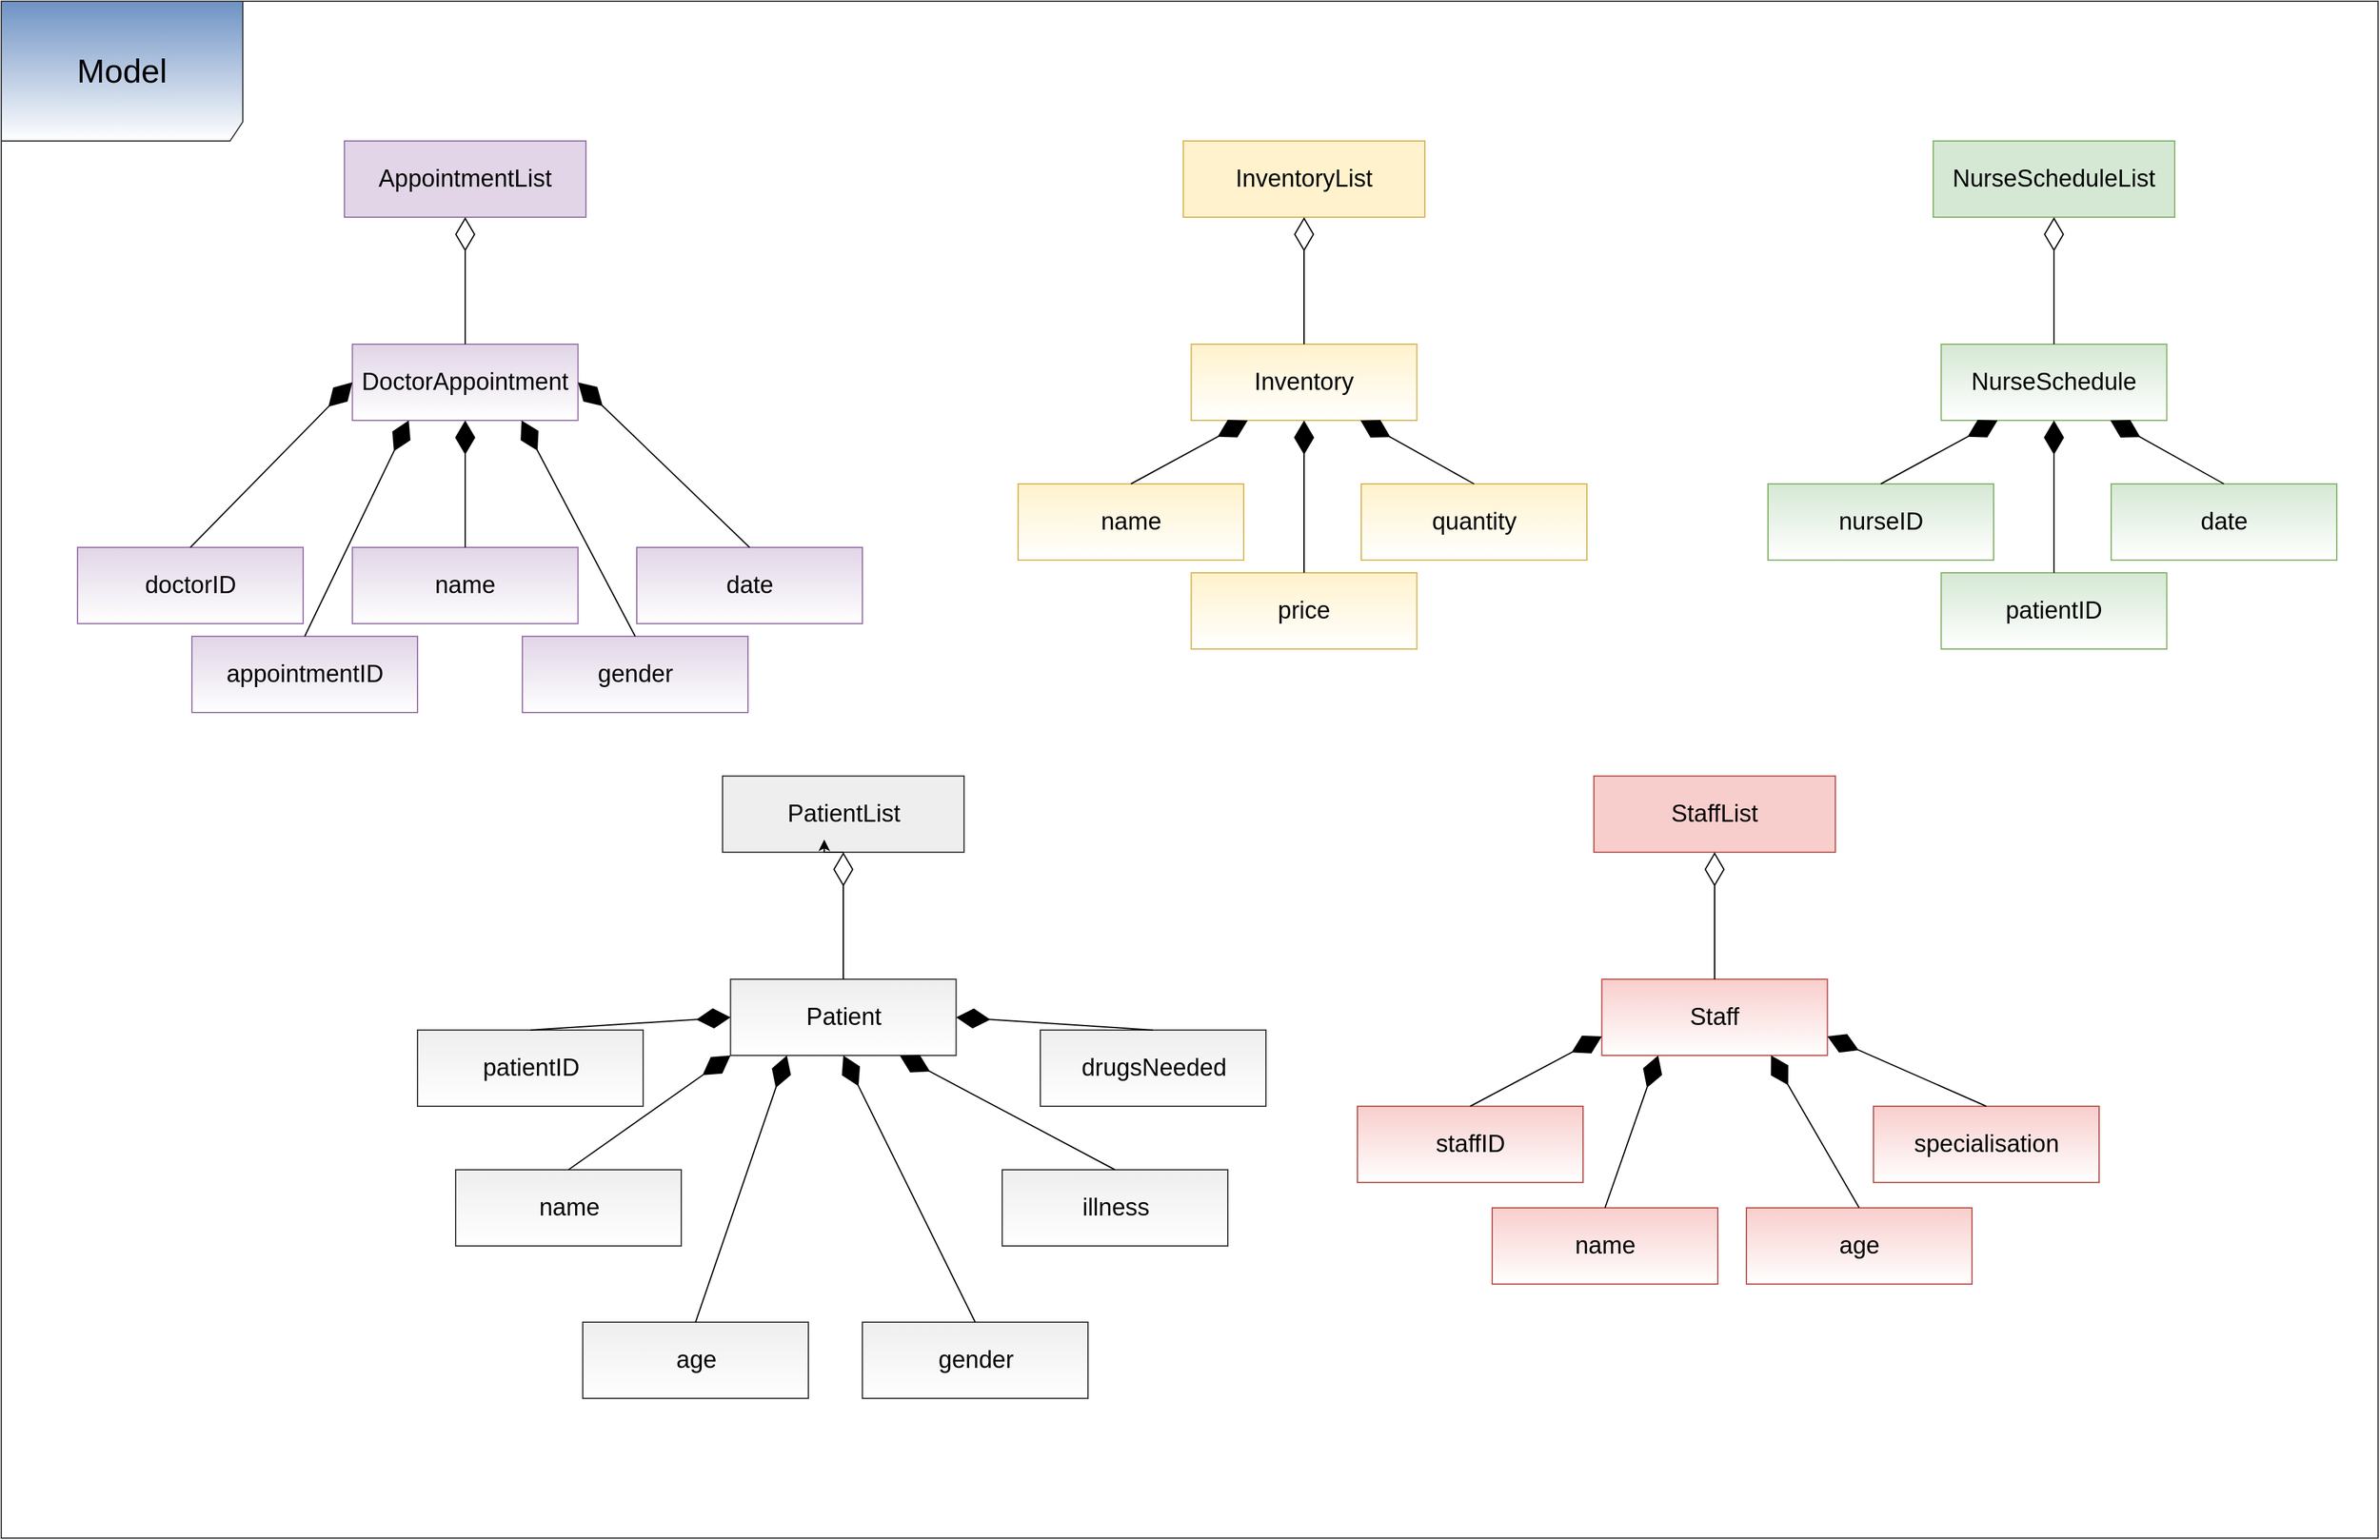 <mxfile version="14.5.7" type="device"><diagram id="YDZFHlSX4GmaAapwkCX0" name="Page-1"><mxGraphModel dx="3347" dy="2486" grid="1" gridSize="10" guides="1" tooltips="1" connect="1" arrows="1" fold="1" page="1" pageScale="1" pageWidth="827" pageHeight="1169" math="0" shadow="0"><root><mxCell id="0"/><mxCell id="1" parent="0"/><mxCell id="ZflBbsvp7316idYULcqc-2" value="&lt;font style=&quot;font-size: 26px&quot;&gt;Model&lt;/font&gt;" style="shape=umlFrame;whiteSpace=wrap;html=1;fontSize=13;width=190;height=110;strokeColor=#36393d;swimlaneFillColor=none;fillColor=#6E92C4;gradientColor=#ffffff;" vertex="1" parent="1"><mxGeometry x="-410" y="90" width="1870" height="1210" as="geometry"/></mxCell><mxCell id="ZflBbsvp7316idYULcqc-18" value="&lt;font style=&quot;font-size: 19px&quot;&gt;AppointmentList&lt;/font&gt;" style="rounded=0;whiteSpace=wrap;html=1;glass=0;fillColor=#e1d5e7;strokeColor=#9673a6;" vertex="1" parent="1"><mxGeometry x="-140" y="200" width="190" height="60" as="geometry"/></mxCell><mxCell id="ZflBbsvp7316idYULcqc-19" value="&lt;font style=&quot;font-size: 19px&quot;&gt;DoctorAppointment&lt;/font&gt;" style="rounded=0;whiteSpace=wrap;html=1;glass=0;fillColor=#e1d5e7;strokeColor=#9673a6;gradientColor=#ffffff;" vertex="1" parent="1"><mxGeometry x="-133.75" y="360" width="177.5" height="60" as="geometry"/></mxCell><mxCell id="ZflBbsvp7316idYULcqc-20" value="" style="endArrow=diamondThin;endFill=0;endSize=24;html=1;entryX=0.5;entryY=1;entryDx=0;entryDy=0;exitX=0.5;exitY=0;exitDx=0;exitDy=0;" edge="1" parent="1" source="ZflBbsvp7316idYULcqc-19" target="ZflBbsvp7316idYULcqc-18"><mxGeometry width="160" relative="1" as="geometry"><mxPoint x="200" y="380" as="sourcePoint"/><mxPoint x="360" y="380" as="targetPoint"/></mxGeometry></mxCell><mxCell id="ZflBbsvp7316idYULcqc-21" value="&lt;font style=&quot;font-size: 19px&quot;&gt;InventoryList&lt;/font&gt;" style="rounded=0;whiteSpace=wrap;html=1;glass=0;fillColor=#fff2cc;strokeColor=#d6b656;" vertex="1" parent="1"><mxGeometry x="520" y="200" width="190" height="60" as="geometry"/></mxCell><mxCell id="ZflBbsvp7316idYULcqc-22" value="&lt;font style=&quot;font-size: 19px&quot;&gt;Inventory&lt;/font&gt;" style="rounded=0;whiteSpace=wrap;html=1;glass=0;fillColor=#fff2cc;strokeColor=#d6b656;gradientColor=#ffffff;" vertex="1" parent="1"><mxGeometry x="526.25" y="360" width="177.5" height="60" as="geometry"/></mxCell><mxCell id="ZflBbsvp7316idYULcqc-23" value="" style="endArrow=diamondThin;endFill=0;endSize=24;html=1;entryX=0.5;entryY=1;entryDx=0;entryDy=0;exitX=0.5;exitY=0;exitDx=0;exitDy=0;" edge="1" parent="1" source="ZflBbsvp7316idYULcqc-22" target="ZflBbsvp7316idYULcqc-21"><mxGeometry width="160" relative="1" as="geometry"><mxPoint x="860" y="380" as="sourcePoint"/><mxPoint x="1020" y="380" as="targetPoint"/></mxGeometry></mxCell><mxCell id="ZflBbsvp7316idYULcqc-24" value="&lt;font style=&quot;font-size: 19px&quot;&gt;NurseScheduleList&lt;/font&gt;" style="rounded=0;whiteSpace=wrap;html=1;glass=0;fillColor=#d5e8d4;strokeColor=#82b366;" vertex="1" parent="1"><mxGeometry x="1110" y="200" width="190" height="60" as="geometry"/></mxCell><mxCell id="ZflBbsvp7316idYULcqc-25" value="&lt;font style=&quot;font-size: 19px&quot;&gt;NurseSchedule&lt;/font&gt;" style="rounded=0;whiteSpace=wrap;html=1;glass=0;fillColor=#d5e8d4;strokeColor=#82b366;gradientColor=#ffffff;" vertex="1" parent="1"><mxGeometry x="1116.25" y="360" width="177.5" height="60" as="geometry"/></mxCell><mxCell id="ZflBbsvp7316idYULcqc-26" value="" style="endArrow=diamondThin;endFill=0;endSize=24;html=1;entryX=0.5;entryY=1;entryDx=0;entryDy=0;" edge="1" parent="1" source="ZflBbsvp7316idYULcqc-25" target="ZflBbsvp7316idYULcqc-24"><mxGeometry width="160" relative="1" as="geometry"><mxPoint x="1450" y="380" as="sourcePoint"/><mxPoint x="1610" y="380" as="targetPoint"/></mxGeometry></mxCell><mxCell id="ZflBbsvp7316idYULcqc-27" value="&lt;font style=&quot;font-size: 19px&quot;&gt;PatientList&lt;/font&gt;" style="rounded=0;whiteSpace=wrap;html=1;glass=0;fillColor=#eeeeee;strokeColor=#36393d;" vertex="1" parent="1"><mxGeometry x="157.5" y="700" width="190" height="60" as="geometry"/></mxCell><mxCell id="ZflBbsvp7316idYULcqc-28" value="&lt;font style=&quot;font-size: 19px&quot;&gt;Patient&lt;/font&gt;" style="rounded=0;whiteSpace=wrap;html=1;glass=0;fillColor=#eeeeee;strokeColor=#36393d;gradientColor=#ffffff;" vertex="1" parent="1"><mxGeometry x="163.75" y="860" width="177.5" height="60" as="geometry"/></mxCell><mxCell id="ZflBbsvp7316idYULcqc-29" value="" style="endArrow=diamondThin;endFill=0;endSize=24;html=1;entryX=0.5;entryY=1;entryDx=0;entryDy=0;exitX=0.5;exitY=0;exitDx=0;exitDy=0;" edge="1" parent="1" source="ZflBbsvp7316idYULcqc-28" target="ZflBbsvp7316idYULcqc-27"><mxGeometry width="160" relative="1" as="geometry"><mxPoint x="497.5" y="880" as="sourcePoint"/><mxPoint x="657.5" y="880" as="targetPoint"/></mxGeometry></mxCell><mxCell id="ZflBbsvp7316idYULcqc-30" value="&lt;font style=&quot;font-size: 19px&quot;&gt;StaffList&lt;/font&gt;" style="rounded=0;whiteSpace=wrap;html=1;glass=0;fillColor=#f8cecc;strokeColor=#b85450;" vertex="1" parent="1"><mxGeometry x="843" y="700" width="190" height="60" as="geometry"/></mxCell><mxCell id="ZflBbsvp7316idYULcqc-31" value="&lt;font style=&quot;font-size: 19px&quot;&gt;Staff&lt;/font&gt;" style="rounded=0;whiteSpace=wrap;html=1;glass=0;fillColor=#f8cecc;strokeColor=#b85450;gradientColor=#ffffff;" vertex="1" parent="1"><mxGeometry x="849.25" y="860" width="177.5" height="60" as="geometry"/></mxCell><mxCell id="ZflBbsvp7316idYULcqc-32" value="" style="endArrow=diamondThin;endFill=0;endSize=24;html=1;entryX=0.5;entryY=1;entryDx=0;entryDy=0;exitX=0.5;exitY=0;exitDx=0;exitDy=0;" edge="1" parent="1" source="ZflBbsvp7316idYULcqc-31" target="ZflBbsvp7316idYULcqc-30"><mxGeometry width="160" relative="1" as="geometry"><mxPoint x="1183" y="880" as="sourcePoint"/><mxPoint x="1343" y="880" as="targetPoint"/></mxGeometry></mxCell><mxCell id="ZflBbsvp7316idYULcqc-33" value="&lt;font style=&quot;font-size: 19px&quot;&gt;doctorID&lt;/font&gt;" style="rounded=0;whiteSpace=wrap;html=1;glass=0;fillColor=#e1d5e7;strokeColor=#9673a6;gradientColor=#ffffff;" vertex="1" parent="1"><mxGeometry x="-350" y="520" width="177.5" height="60" as="geometry"/></mxCell><mxCell id="ZflBbsvp7316idYULcqc-34" value="&lt;font style=&quot;font-size: 19px&quot;&gt;appointmentID&lt;/font&gt;" style="rounded=0;whiteSpace=wrap;html=1;glass=0;fillColor=#e1d5e7;strokeColor=#9673a6;gradientColor=#ffffff;" vertex="1" parent="1"><mxGeometry x="-260" y="590" width="177.5" height="60" as="geometry"/></mxCell><mxCell id="ZflBbsvp7316idYULcqc-35" value="&lt;font style=&quot;font-size: 19px&quot;&gt;name&lt;/font&gt;" style="rounded=0;whiteSpace=wrap;html=1;glass=0;fillColor=#e1d5e7;strokeColor=#9673a6;gradientColor=#ffffff;" vertex="1" parent="1"><mxGeometry x="-133.75" y="520" width="177.5" height="60" as="geometry"/></mxCell><mxCell id="ZflBbsvp7316idYULcqc-41" value="" style="endArrow=diamondThin;endFill=1;endSize=24;html=1;entryX=0;entryY=0.5;entryDx=0;entryDy=0;exitX=0.5;exitY=0;exitDx=0;exitDy=0;" edge="1" parent="1" source="ZflBbsvp7316idYULcqc-33" target="ZflBbsvp7316idYULcqc-19"><mxGeometry width="160" relative="1" as="geometry"><mxPoint x="-150" y="540" as="sourcePoint"/><mxPoint x="10" y="540" as="targetPoint"/></mxGeometry></mxCell><mxCell id="ZflBbsvp7316idYULcqc-42" value="" style="endArrow=diamondThin;endFill=1;endSize=24;html=1;entryX=0.25;entryY=1;entryDx=0;entryDy=0;exitX=0.5;exitY=0;exitDx=0;exitDy=0;" edge="1" parent="1" source="ZflBbsvp7316idYULcqc-34" target="ZflBbsvp7316idYULcqc-19"><mxGeometry width="160" relative="1" as="geometry"><mxPoint x="-150" y="540" as="sourcePoint"/><mxPoint x="10" y="540" as="targetPoint"/></mxGeometry></mxCell><mxCell id="ZflBbsvp7316idYULcqc-43" value="" style="endArrow=diamondThin;endFill=1;endSize=24;html=1;entryX=0.5;entryY=1;entryDx=0;entryDy=0;exitX=0.5;exitY=0;exitDx=0;exitDy=0;" edge="1" parent="1" source="ZflBbsvp7316idYULcqc-35" target="ZflBbsvp7316idYULcqc-19"><mxGeometry width="160" relative="1" as="geometry"><mxPoint x="-150" y="540" as="sourcePoint"/><mxPoint x="10" y="540" as="targetPoint"/></mxGeometry></mxCell><mxCell id="ZflBbsvp7316idYULcqc-44" value="&lt;font style=&quot;font-size: 19px&quot;&gt;gender&lt;/font&gt;" style="rounded=0;whiteSpace=wrap;html=1;glass=0;fillColor=#e1d5e7;strokeColor=#9673a6;gradientColor=#ffffff;" vertex="1" parent="1"><mxGeometry y="590" width="177.5" height="60" as="geometry"/></mxCell><mxCell id="ZflBbsvp7316idYULcqc-45" value="&lt;font style=&quot;font-size: 19px&quot;&gt;date&lt;/font&gt;" style="rounded=0;whiteSpace=wrap;html=1;glass=0;fillColor=#e1d5e7;strokeColor=#9673a6;gradientColor=#ffffff;" vertex="1" parent="1"><mxGeometry x="90" y="520" width="177.5" height="60" as="geometry"/></mxCell><mxCell id="ZflBbsvp7316idYULcqc-46" value="" style="endArrow=diamondThin;endFill=1;endSize=24;html=1;entryX=0.75;entryY=1;entryDx=0;entryDy=0;exitX=0.5;exitY=0;exitDx=0;exitDy=0;" edge="1" parent="1" source="ZflBbsvp7316idYULcqc-44" target="ZflBbsvp7316idYULcqc-19"><mxGeometry width="160" relative="1" as="geometry"><mxPoint x="150" y="540" as="sourcePoint"/><mxPoint x="310" y="540" as="targetPoint"/></mxGeometry></mxCell><mxCell id="ZflBbsvp7316idYULcqc-47" value="" style="endArrow=diamondThin;endFill=1;endSize=24;html=1;entryX=1;entryY=0.5;entryDx=0;entryDy=0;exitX=0.5;exitY=0;exitDx=0;exitDy=0;" edge="1" parent="1" source="ZflBbsvp7316idYULcqc-45" target="ZflBbsvp7316idYULcqc-19"><mxGeometry width="160" relative="1" as="geometry"><mxPoint x="150" y="540" as="sourcePoint"/><mxPoint x="310" y="540" as="targetPoint"/></mxGeometry></mxCell><mxCell id="ZflBbsvp7316idYULcqc-48" value="&lt;font style=&quot;font-size: 19px&quot;&gt;name&lt;/font&gt;" style="rounded=0;whiteSpace=wrap;html=1;glass=0;fillColor=#fff2cc;strokeColor=#d6b656;gradientColor=#ffffff;" vertex="1" parent="1"><mxGeometry x="390" y="470" width="177.5" height="60" as="geometry"/></mxCell><mxCell id="ZflBbsvp7316idYULcqc-49" value="&lt;font style=&quot;font-size: 19px&quot;&gt;quantity&lt;/font&gt;" style="rounded=0;whiteSpace=wrap;html=1;glass=0;fillColor=#fff2cc;strokeColor=#d6b656;gradientColor=#ffffff;" vertex="1" parent="1"><mxGeometry x="660" y="470" width="177.5" height="60" as="geometry"/></mxCell><mxCell id="ZflBbsvp7316idYULcqc-50" value="&lt;font style=&quot;font-size: 19px&quot;&gt;price&lt;/font&gt;" style="rounded=0;whiteSpace=wrap;html=1;glass=0;fillColor=#fff2cc;strokeColor=#d6b656;gradientColor=#ffffff;" vertex="1" parent="1"><mxGeometry x="526.25" y="540" width="177.5" height="60" as="geometry"/></mxCell><mxCell id="ZflBbsvp7316idYULcqc-51" value="" style="endArrow=diamondThin;endFill=1;endSize=24;html=1;entryX=0.25;entryY=1;entryDx=0;entryDy=0;exitX=0.5;exitY=0;exitDx=0;exitDy=0;" edge="1" parent="1" source="ZflBbsvp7316idYULcqc-48" target="ZflBbsvp7316idYULcqc-22"><mxGeometry width="160" relative="1" as="geometry"><mxPoint x="340" y="420" as="sourcePoint"/><mxPoint x="500" y="420" as="targetPoint"/></mxGeometry></mxCell><mxCell id="ZflBbsvp7316idYULcqc-52" value="" style="endArrow=diamondThin;endFill=1;endSize=24;html=1;entryX=0.5;entryY=1;entryDx=0;entryDy=0;exitX=0.5;exitY=0;exitDx=0;exitDy=0;" edge="1" parent="1" source="ZflBbsvp7316idYULcqc-50" target="ZflBbsvp7316idYULcqc-22"><mxGeometry width="160" relative="1" as="geometry"><mxPoint x="340" y="420" as="sourcePoint"/><mxPoint x="500" y="420" as="targetPoint"/></mxGeometry></mxCell><mxCell id="ZflBbsvp7316idYULcqc-53" value="" style="endArrow=diamondThin;endFill=1;endSize=24;html=1;entryX=0.75;entryY=1;entryDx=0;entryDy=0;exitX=0.5;exitY=0;exitDx=0;exitDy=0;" edge="1" parent="1" source="ZflBbsvp7316idYULcqc-49" target="ZflBbsvp7316idYULcqc-22"><mxGeometry width="160" relative="1" as="geometry"><mxPoint x="340" y="420" as="sourcePoint"/><mxPoint x="500" y="420" as="targetPoint"/></mxGeometry></mxCell><mxCell id="ZflBbsvp7316idYULcqc-54" value="&lt;font style=&quot;font-size: 19px&quot;&gt;nurseID&lt;/font&gt;" style="rounded=0;whiteSpace=wrap;html=1;glass=0;fillColor=#d5e8d4;strokeColor=#82b366;gradientColor=#ffffff;" vertex="1" parent="1"><mxGeometry x="980" y="470" width="177.5" height="60" as="geometry"/></mxCell><mxCell id="ZflBbsvp7316idYULcqc-55" value="&lt;font style=&quot;font-size: 19px&quot;&gt;patientID&lt;/font&gt;" style="rounded=0;whiteSpace=wrap;html=1;glass=0;fillColor=#d5e8d4;strokeColor=#82b366;gradientColor=#ffffff;" vertex="1" parent="1"><mxGeometry x="1116.25" y="540" width="177.5" height="60" as="geometry"/></mxCell><mxCell id="ZflBbsvp7316idYULcqc-56" value="&lt;span style=&quot;font-size: 19px&quot;&gt;date&lt;/span&gt;" style="rounded=0;whiteSpace=wrap;html=1;glass=0;fillColor=#d5e8d4;strokeColor=#82b366;gradientColor=#ffffff;" vertex="1" parent="1"><mxGeometry x="1250" y="470" width="177.5" height="60" as="geometry"/></mxCell><mxCell id="ZflBbsvp7316idYULcqc-57" value="" style="endArrow=diamondThin;endFill=1;endSize=24;html=1;entryX=0.25;entryY=1;entryDx=0;entryDy=0;exitX=0.5;exitY=0;exitDx=0;exitDy=0;" edge="1" parent="1" source="ZflBbsvp7316idYULcqc-54" target="ZflBbsvp7316idYULcqc-25"><mxGeometry width="160" relative="1" as="geometry"><mxPoint x="1210" y="530" as="sourcePoint"/><mxPoint x="1370" y="530" as="targetPoint"/></mxGeometry></mxCell><mxCell id="ZflBbsvp7316idYULcqc-58" value="" style="endArrow=diamondThin;endFill=1;endSize=24;html=1;entryX=0.5;entryY=1;entryDx=0;entryDy=0;exitX=0.5;exitY=0;exitDx=0;exitDy=0;" edge="1" parent="1" source="ZflBbsvp7316idYULcqc-55" target="ZflBbsvp7316idYULcqc-25"><mxGeometry width="160" relative="1" as="geometry"><mxPoint x="1210" y="530" as="sourcePoint"/><mxPoint x="1370" y="530" as="targetPoint"/></mxGeometry></mxCell><mxCell id="ZflBbsvp7316idYULcqc-59" value="" style="endArrow=diamondThin;endFill=1;endSize=24;html=1;entryX=0.75;entryY=1;entryDx=0;entryDy=0;exitX=0.5;exitY=0;exitDx=0;exitDy=0;" edge="1" parent="1" source="ZflBbsvp7316idYULcqc-56" target="ZflBbsvp7316idYULcqc-25"><mxGeometry width="160" relative="1" as="geometry"><mxPoint x="1210" y="530" as="sourcePoint"/><mxPoint x="1370" y="530" as="targetPoint"/></mxGeometry></mxCell><mxCell id="ZflBbsvp7316idYULcqc-62" value="&lt;font style=&quot;font-size: 19px&quot;&gt;patientID&lt;/font&gt;" style="rounded=0;whiteSpace=wrap;html=1;glass=0;fillColor=#eeeeee;strokeColor=#36393d;gradientColor=#ffffff;" vertex="1" parent="1"><mxGeometry x="-82.5" y="900" width="177.5" height="60" as="geometry"/></mxCell><mxCell id="ZflBbsvp7316idYULcqc-63" value="&lt;font style=&quot;font-size: 19px&quot;&gt;name&lt;/font&gt;" style="rounded=0;whiteSpace=wrap;html=1;glass=0;fillColor=#eeeeee;strokeColor=#36393d;gradientColor=#ffffff;" vertex="1" parent="1"><mxGeometry x="-52.5" y="1010" width="177.5" height="60" as="geometry"/></mxCell><mxCell id="ZflBbsvp7316idYULcqc-64" value="&lt;font style=&quot;font-size: 19px&quot;&gt;gender&lt;/font&gt;" style="rounded=0;whiteSpace=wrap;html=1;glass=0;fillColor=#eeeeee;strokeColor=#36393d;gradientColor=#ffffff;" vertex="1" parent="1"><mxGeometry x="267.5" y="1130" width="177.5" height="60" as="geometry"/></mxCell><mxCell id="ZflBbsvp7316idYULcqc-65" value="&lt;font style=&quot;font-size: 19px&quot;&gt;drugsNeeded&lt;/font&gt;" style="rounded=0;whiteSpace=wrap;html=1;glass=0;fillColor=#eeeeee;strokeColor=#36393d;gradientColor=#ffffff;" vertex="1" parent="1"><mxGeometry x="407.5" y="900" width="177.5" height="60" as="geometry"/></mxCell><mxCell id="ZflBbsvp7316idYULcqc-66" value="&lt;font style=&quot;font-size: 19px&quot;&gt;illness&lt;/font&gt;" style="rounded=0;whiteSpace=wrap;html=1;glass=0;fillColor=#eeeeee;strokeColor=#36393d;gradientColor=#ffffff;" vertex="1" parent="1"><mxGeometry x="377.5" y="1010" width="177.5" height="60" as="geometry"/></mxCell><mxCell id="ZflBbsvp7316idYULcqc-67" value="&lt;font style=&quot;font-size: 19px&quot;&gt;age&lt;/font&gt;" style="rounded=0;whiteSpace=wrap;html=1;glass=0;fillColor=#eeeeee;strokeColor=#36393d;gradientColor=#ffffff;" vertex="1" parent="1"><mxGeometry x="47.5" y="1130" width="177.5" height="60" as="geometry"/></mxCell><mxCell id="ZflBbsvp7316idYULcqc-68" value="" style="endArrow=diamondThin;endFill=1;endSize=24;html=1;entryX=0;entryY=0.5;entryDx=0;entryDy=0;exitX=0.5;exitY=0;exitDx=0;exitDy=0;" edge="1" parent="1" source="ZflBbsvp7316idYULcqc-62" target="ZflBbsvp7316idYULcqc-28"><mxGeometry width="160" relative="1" as="geometry"><mxPoint x="287.5" y="880" as="sourcePoint"/><mxPoint x="447.5" y="880" as="targetPoint"/></mxGeometry></mxCell><mxCell id="ZflBbsvp7316idYULcqc-69" value="" style="endArrow=diamondThin;endFill=1;endSize=24;html=1;entryX=0;entryY=1;entryDx=0;entryDy=0;exitX=0.5;exitY=0;exitDx=0;exitDy=0;" edge="1" parent="1" source="ZflBbsvp7316idYULcqc-63" target="ZflBbsvp7316idYULcqc-28"><mxGeometry width="160" relative="1" as="geometry"><mxPoint x="287.5" y="880" as="sourcePoint"/><mxPoint x="447.5" y="880" as="targetPoint"/></mxGeometry></mxCell><mxCell id="ZflBbsvp7316idYULcqc-70" value="" style="endArrow=diamondThin;endFill=1;endSize=24;html=1;exitX=0.5;exitY=0;exitDx=0;exitDy=0;entryX=0.25;entryY=1;entryDx=0;entryDy=0;" edge="1" parent="1" source="ZflBbsvp7316idYULcqc-67" target="ZflBbsvp7316idYULcqc-28"><mxGeometry width="160" relative="1" as="geometry"><mxPoint x="287.5" y="880" as="sourcePoint"/><mxPoint x="217.5" y="910" as="targetPoint"/></mxGeometry></mxCell><mxCell id="ZflBbsvp7316idYULcqc-71" value="" style="endArrow=diamondThin;endFill=1;endSize=24;html=1;entryX=0.5;entryY=1;entryDx=0;entryDy=0;exitX=0.5;exitY=0;exitDx=0;exitDy=0;" edge="1" parent="1" source="ZflBbsvp7316idYULcqc-64" target="ZflBbsvp7316idYULcqc-28"><mxGeometry width="160" relative="1" as="geometry"><mxPoint y="890" as="sourcePoint"/><mxPoint x="160" y="890" as="targetPoint"/></mxGeometry></mxCell><mxCell id="ZflBbsvp7316idYULcqc-72" value="" style="endArrow=diamondThin;endFill=1;endSize=24;html=1;entryX=0.75;entryY=1;entryDx=0;entryDy=0;exitX=0.5;exitY=0;exitDx=0;exitDy=0;" edge="1" parent="1" source="ZflBbsvp7316idYULcqc-66" target="ZflBbsvp7316idYULcqc-28"><mxGeometry width="160" relative="1" as="geometry"><mxPoint x="287.5" y="880" as="sourcePoint"/><mxPoint x="447.5" y="880" as="targetPoint"/></mxGeometry></mxCell><mxCell id="ZflBbsvp7316idYULcqc-73" value="" style="endArrow=diamondThin;endFill=1;endSize=24;html=1;entryX=1;entryY=0.5;entryDx=0;entryDy=0;exitX=0.5;exitY=0;exitDx=0;exitDy=0;" edge="1" parent="1" source="ZflBbsvp7316idYULcqc-65" target="ZflBbsvp7316idYULcqc-28"><mxGeometry width="160" relative="1" as="geometry"><mxPoint x="287.5" y="880" as="sourcePoint"/><mxPoint x="447.5" y="880" as="targetPoint"/></mxGeometry></mxCell><mxCell id="ZflBbsvp7316idYULcqc-74" value="&lt;font style=&quot;font-size: 19px&quot;&gt;staffID&lt;/font&gt;" style="rounded=0;whiteSpace=wrap;html=1;glass=0;fillColor=#f8cecc;strokeColor=#b85450;gradientColor=#ffffff;" vertex="1" parent="1"><mxGeometry x="657" y="960" width="177.5" height="60" as="geometry"/></mxCell><mxCell id="ZflBbsvp7316idYULcqc-75" value="&lt;font style=&quot;font-size: 19px&quot;&gt;name&lt;/font&gt;" style="rounded=0;whiteSpace=wrap;html=1;glass=0;fillColor=#f8cecc;strokeColor=#b85450;gradientColor=#ffffff;" vertex="1" parent="1"><mxGeometry x="763" y="1040" width="177.5" height="60" as="geometry"/></mxCell><mxCell id="ZflBbsvp7316idYULcqc-76" value="&lt;font style=&quot;font-size: 19px&quot;&gt;age&lt;/font&gt;" style="rounded=0;whiteSpace=wrap;html=1;glass=0;fillColor=#f8cecc;strokeColor=#b85450;gradientColor=#ffffff;" vertex="1" parent="1"><mxGeometry x="963" y="1040" width="177.5" height="60" as="geometry"/></mxCell><mxCell id="ZflBbsvp7316idYULcqc-77" value="&lt;font style=&quot;font-size: 19px&quot;&gt;specialisation&lt;/font&gt;" style="rounded=0;whiteSpace=wrap;html=1;glass=0;fillColor=#f8cecc;strokeColor=#b85450;gradientColor=#ffffff;" vertex="1" parent="1"><mxGeometry x="1063" y="960" width="177.5" height="60" as="geometry"/></mxCell><mxCell id="ZflBbsvp7316idYULcqc-78" value="" style="endArrow=diamondThin;endFill=1;endSize=24;html=1;entryX=0;entryY=0.75;entryDx=0;entryDy=0;exitX=0.5;exitY=0;exitDx=0;exitDy=0;" edge="1" parent="1" source="ZflBbsvp7316idYULcqc-74" target="ZflBbsvp7316idYULcqc-31"><mxGeometry width="160" relative="1" as="geometry"><mxPoint x="673" y="720" as="sourcePoint"/><mxPoint x="833" y="720" as="targetPoint"/></mxGeometry></mxCell><mxCell id="ZflBbsvp7316idYULcqc-79" value="" style="endArrow=diamondThin;endFill=1;endSize=24;html=1;entryX=0.25;entryY=1;entryDx=0;entryDy=0;exitX=0.5;exitY=0;exitDx=0;exitDy=0;" edge="1" parent="1" source="ZflBbsvp7316idYULcqc-75" target="ZflBbsvp7316idYULcqc-31"><mxGeometry width="160" relative="1" as="geometry"><mxPoint x="673" y="720" as="sourcePoint"/><mxPoint x="833" y="720" as="targetPoint"/></mxGeometry></mxCell><mxCell id="ZflBbsvp7316idYULcqc-80" value="" style="endArrow=diamondThin;endFill=1;endSize=24;html=1;entryX=0.75;entryY=1;entryDx=0;entryDy=0;exitX=0.5;exitY=0;exitDx=0;exitDy=0;" edge="1" parent="1" source="ZflBbsvp7316idYULcqc-76" target="ZflBbsvp7316idYULcqc-31"><mxGeometry width="160" relative="1" as="geometry"><mxPoint x="673" y="720" as="sourcePoint"/><mxPoint x="833" y="720" as="targetPoint"/></mxGeometry></mxCell><mxCell id="ZflBbsvp7316idYULcqc-81" value="" style="endArrow=diamondThin;endFill=1;endSize=24;html=1;entryX=1;entryY=0.75;entryDx=0;entryDy=0;exitX=0.5;exitY=0;exitDx=0;exitDy=0;" edge="1" parent="1" source="ZflBbsvp7316idYULcqc-77" target="ZflBbsvp7316idYULcqc-31"><mxGeometry width="160" relative="1" as="geometry"><mxPoint x="673" y="720" as="sourcePoint"/><mxPoint x="833" y="720" as="targetPoint"/></mxGeometry></mxCell><mxCell id="ZflBbsvp7316idYULcqc-82" style="edgeStyle=orthogonalEdgeStyle;rounded=0;orthogonalLoop=1;jettySize=auto;html=1;exitX=0.5;exitY=1;exitDx=0;exitDy=0;entryX=0.421;entryY=0.833;entryDx=0;entryDy=0;entryPerimeter=0;" edge="1" parent="1" source="ZflBbsvp7316idYULcqc-27" target="ZflBbsvp7316idYULcqc-27"><mxGeometry relative="1" as="geometry"/></mxCell></root></mxGraphModel></diagram></mxfile>